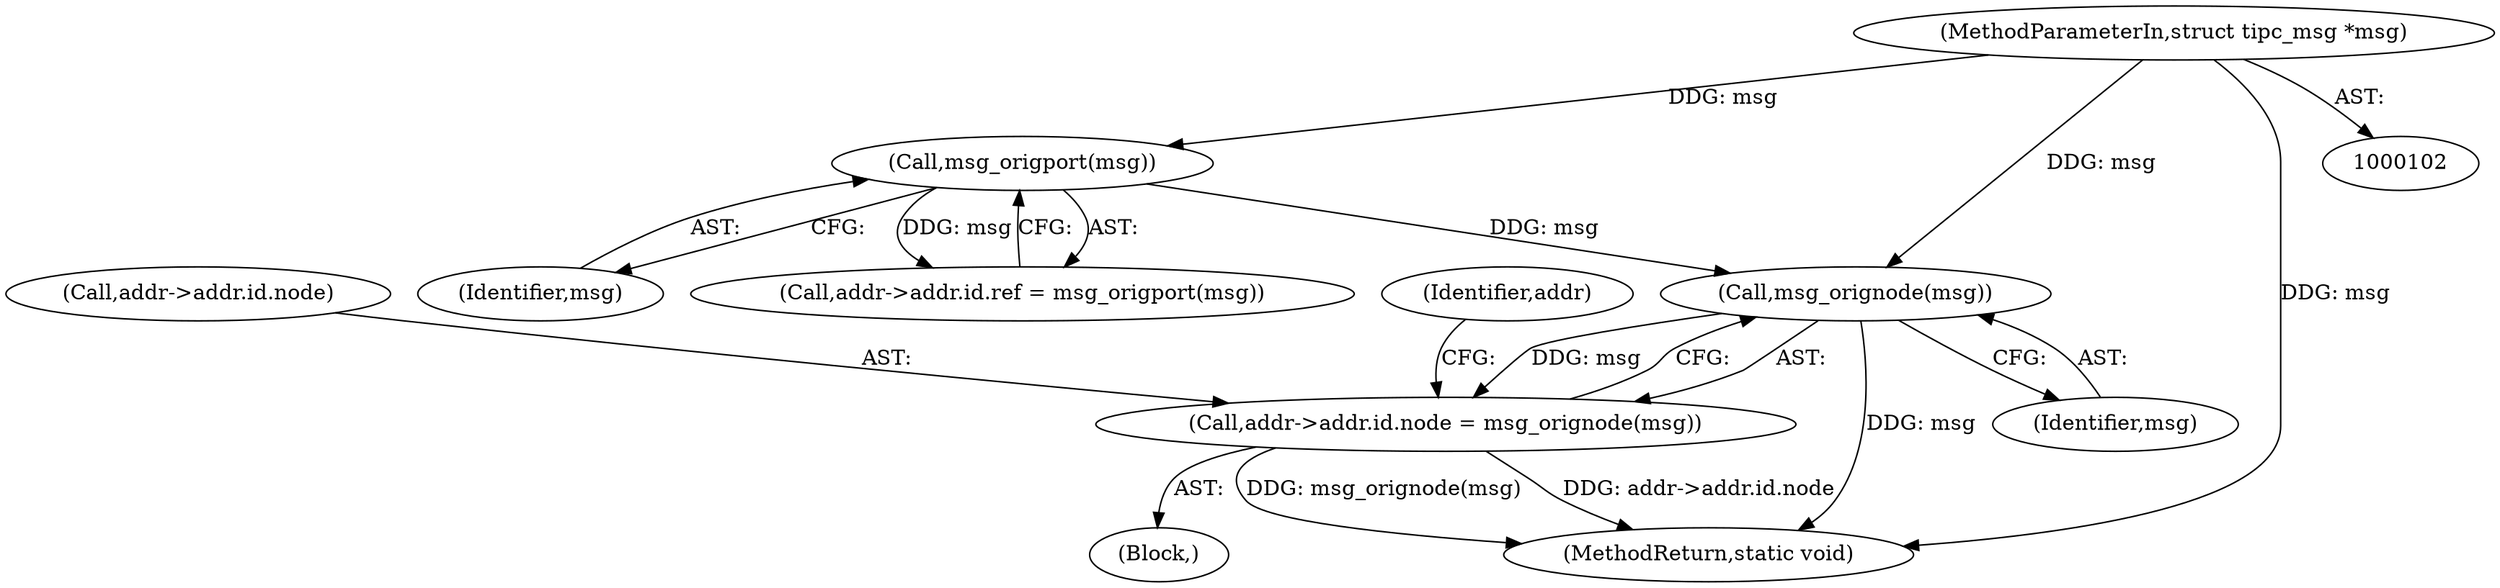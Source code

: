digraph "0_linux_60085c3d009b0df252547adb336d1ccca5ce52ec_1@pointer" {
"1000155" [label="(Call,msg_orignode(msg))"];
"1000145" [label="(Call,msg_origport(msg))"];
"1000104" [label="(MethodParameterIn,struct tipc_msg *msg)"];
"1000147" [label="(Call,addr->addr.id.node = msg_orignode(msg))"];
"1000116" [label="(Block,)"];
"1000146" [label="(Identifier,msg)"];
"1000148" [label="(Call,addr->addr.id.node)"];
"1000161" [label="(Identifier,addr)"];
"1000156" [label="(Identifier,msg)"];
"1000137" [label="(Call,addr->addr.id.ref = msg_origport(msg))"];
"1000155" [label="(Call,msg_orignode(msg))"];
"1000104" [label="(MethodParameterIn,struct tipc_msg *msg)"];
"1000147" [label="(Call,addr->addr.id.node = msg_orignode(msg))"];
"1000177" [label="(MethodReturn,static void)"];
"1000145" [label="(Call,msg_origport(msg))"];
"1000155" -> "1000147"  [label="AST: "];
"1000155" -> "1000156"  [label="CFG: "];
"1000156" -> "1000155"  [label="AST: "];
"1000147" -> "1000155"  [label="CFG: "];
"1000155" -> "1000177"  [label="DDG: msg"];
"1000155" -> "1000147"  [label="DDG: msg"];
"1000145" -> "1000155"  [label="DDG: msg"];
"1000104" -> "1000155"  [label="DDG: msg"];
"1000145" -> "1000137"  [label="AST: "];
"1000145" -> "1000146"  [label="CFG: "];
"1000146" -> "1000145"  [label="AST: "];
"1000137" -> "1000145"  [label="CFG: "];
"1000145" -> "1000137"  [label="DDG: msg"];
"1000104" -> "1000145"  [label="DDG: msg"];
"1000104" -> "1000102"  [label="AST: "];
"1000104" -> "1000177"  [label="DDG: msg"];
"1000147" -> "1000116"  [label="AST: "];
"1000148" -> "1000147"  [label="AST: "];
"1000161" -> "1000147"  [label="CFG: "];
"1000147" -> "1000177"  [label="DDG: addr->addr.id.node"];
"1000147" -> "1000177"  [label="DDG: msg_orignode(msg)"];
}
